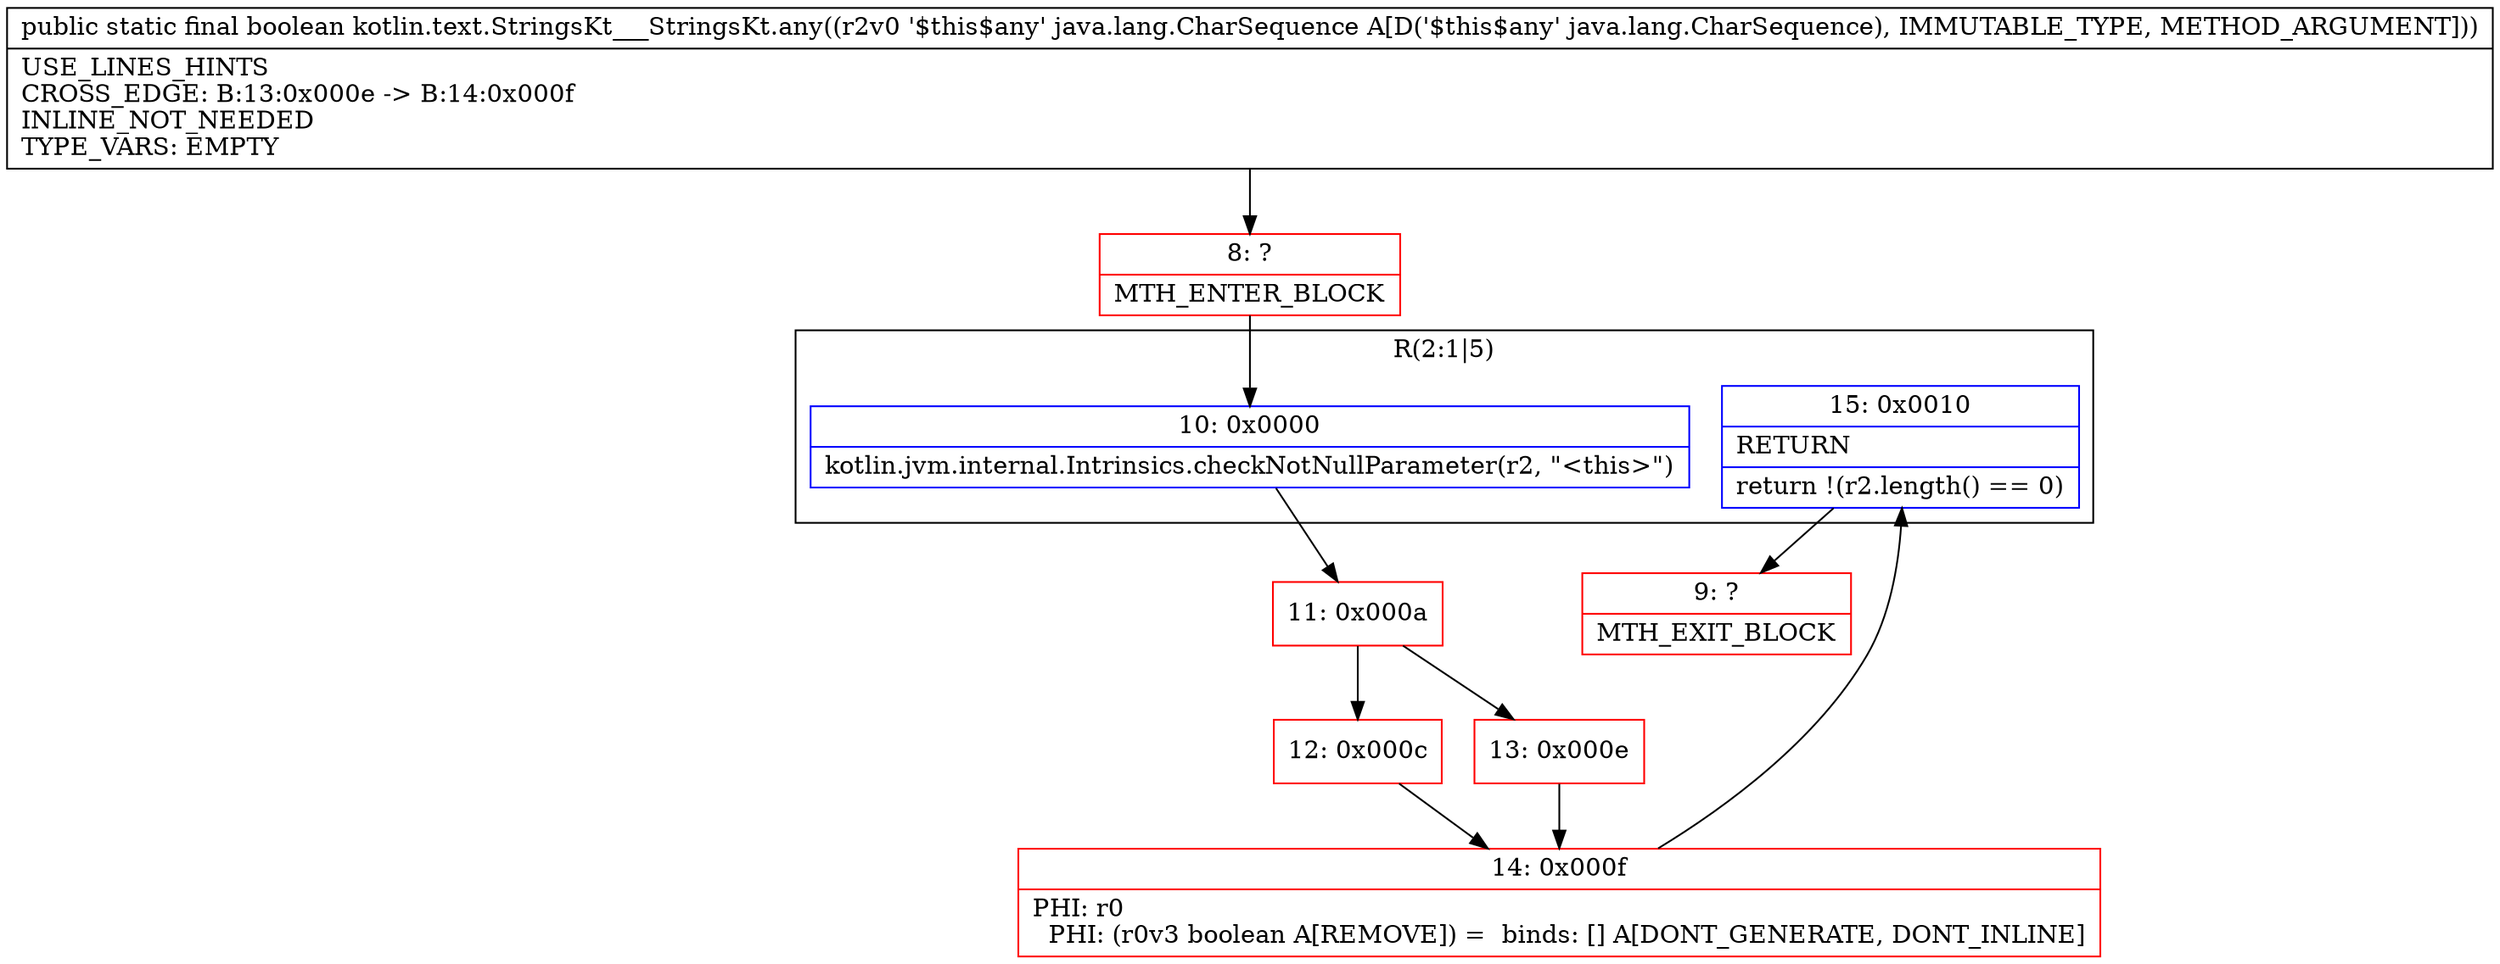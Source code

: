 digraph "CFG forkotlin.text.StringsKt___StringsKt.any(Ljava\/lang\/CharSequence;)Z" {
subgraph cluster_Region_1442684700 {
label = "R(2:1|5)";
node [shape=record,color=blue];
Node_10 [shape=record,label="{10\:\ 0x0000|kotlin.jvm.internal.Intrinsics.checkNotNullParameter(r2, \"\<this\>\")\l}"];
Node_15 [shape=record,label="{15\:\ 0x0010|RETURN\l|return !(r2.length() == 0)\l}"];
}
Node_8 [shape=record,color=red,label="{8\:\ ?|MTH_ENTER_BLOCK\l}"];
Node_11 [shape=record,color=red,label="{11\:\ 0x000a}"];
Node_12 [shape=record,color=red,label="{12\:\ 0x000c}"];
Node_14 [shape=record,color=red,label="{14\:\ 0x000f|PHI: r0 \l  PHI: (r0v3 boolean A[REMOVE]) =  binds: [] A[DONT_GENERATE, DONT_INLINE]\l}"];
Node_9 [shape=record,color=red,label="{9\:\ ?|MTH_EXIT_BLOCK\l}"];
Node_13 [shape=record,color=red,label="{13\:\ 0x000e}"];
MethodNode[shape=record,label="{public static final boolean kotlin.text.StringsKt___StringsKt.any((r2v0 '$this$any' java.lang.CharSequence A[D('$this$any' java.lang.CharSequence), IMMUTABLE_TYPE, METHOD_ARGUMENT]))  | USE_LINES_HINTS\lCROSS_EDGE: B:13:0x000e \-\> B:14:0x000f\lINLINE_NOT_NEEDED\lTYPE_VARS: EMPTY\l}"];
MethodNode -> Node_8;Node_10 -> Node_11;
Node_15 -> Node_9;
Node_8 -> Node_10;
Node_11 -> Node_12;
Node_11 -> Node_13;
Node_12 -> Node_14;
Node_14 -> Node_15;
Node_13 -> Node_14;
}

